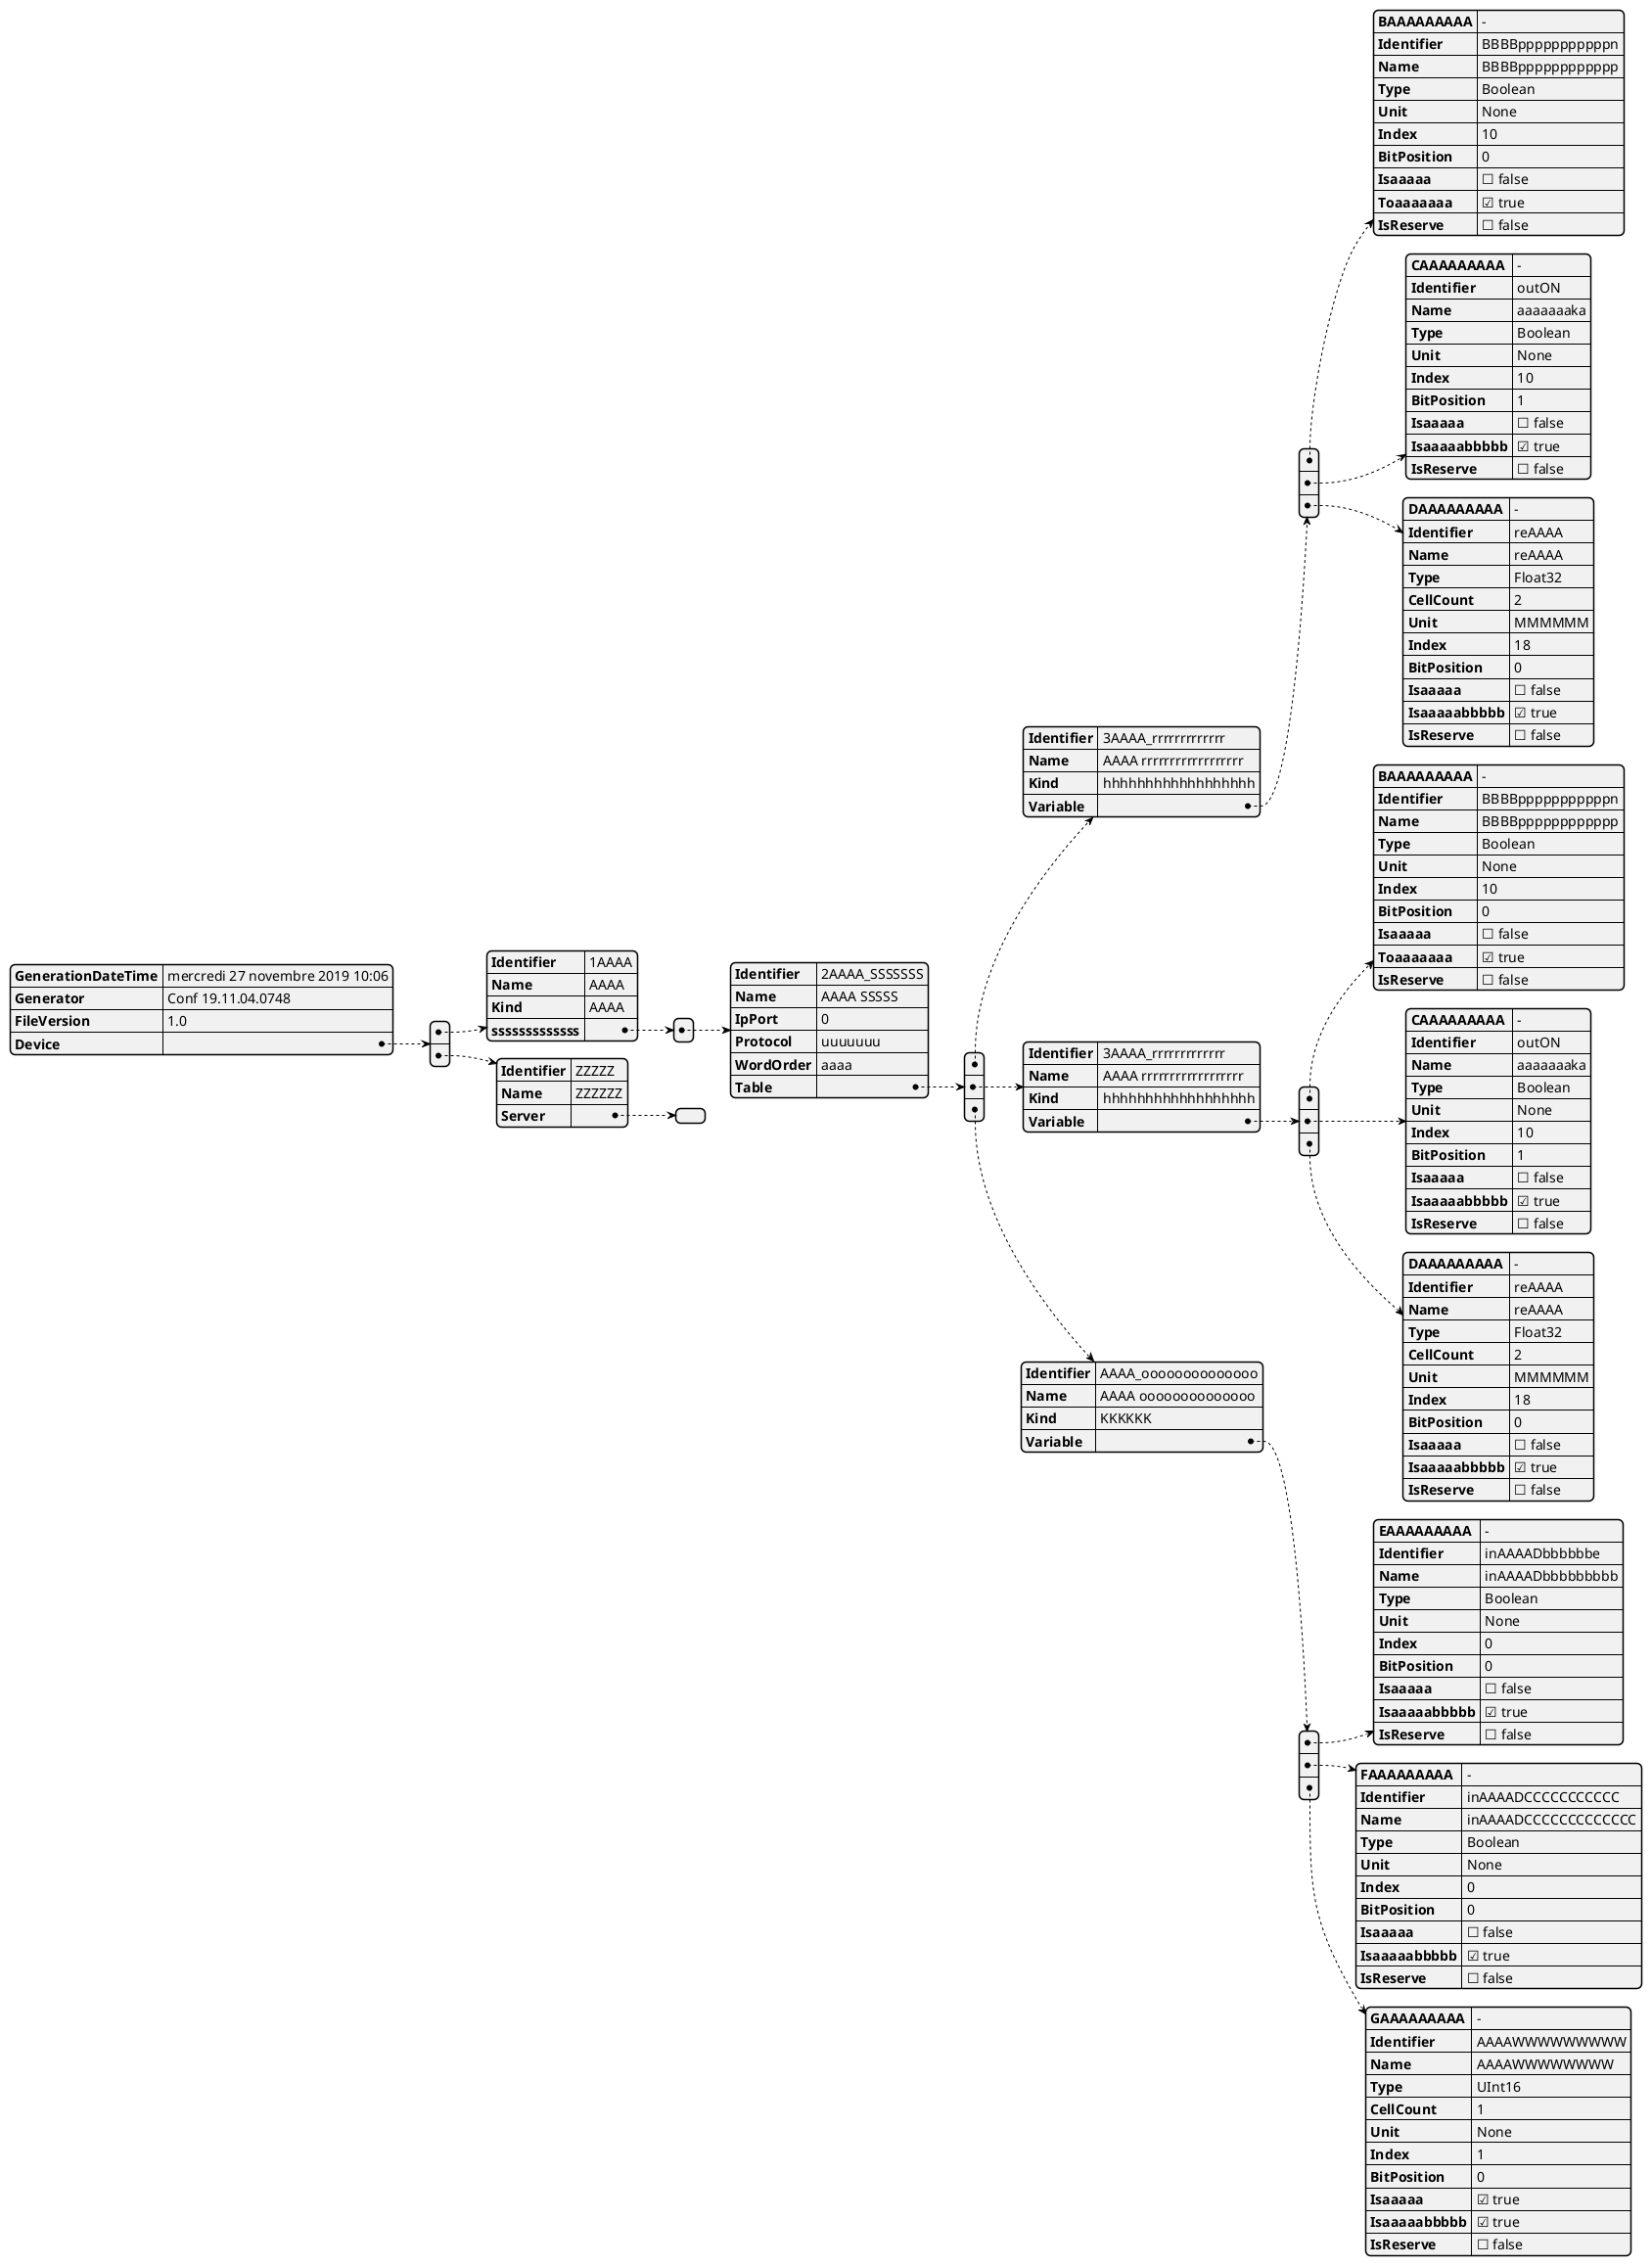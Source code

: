 {
  "sha1": "6oo443yqa4hbi1qs1bj1kuffn5vu4cj",
  "insertion": {
    "when": "2024-05-30T20:48:20.994Z",
    "url": "https://support.oneskyapp.com/hc/en-us/articles/208047697-JSON-sample-files",
    "user": "plantuml@gmail.com"
  }
}
@startjson
{
   "GenerationDateTime":"mercredi 27 novembre 2019 10:06",
   "Generator":"Conf 19.11.04.0748",
   "FileVersion":"1.0",
   "Device":[
      {
         "Identifier":"1AAAA",
         "Name":"AAAA",
         "Kind":"AAAA",
         "sssssssssssss":[
            {
               "Identifier":"2AAAA_SSSSSSS",
               "Name":"AAAA SSSSS",
               "IpPort":0,
               "Protocol":"uuuuuuu",
               "WordOrder":"aaaa",
               "Table":[
                  {
                     "Identifier":"3AAAA_rrrrrrrrrrrrr",
                     "Name":"AAAA rrrrrrrrrrrrrrrrrr",
                     "Kind":"hhhhhhhhhhhhhhhhhh",
                     "Variable":[
                        {
                           "BAAAAAAAAA":"-",
                           "Identifier":"BBBBpppppppppppn",
                           "Name":"BBBBpppppppppppp",
                           "Type":"Boolean",
                           "Unit":"None",
                           "Index":10,
                           "BitPosition":0,
                           "Isaaaaa":false,
                           "Toaaaaaaa":true,
                           "IsReserve":false
                        },
                        {
                           "CAAAAAAAAA":"-",
                           "Identifier":"outON",
                           "Name":"aaaaaaaka",
                           "Type":"Boolean",
                           "Unit":"None",
                           "Index":10,
                           "BitPosition":1,
                           "Isaaaaa":false,
                           "Isaaaaabbbbb":true,
                           "IsReserve":false
                        },
                        {
                           "DAAAAAAAAA":"-",
                           "Identifier":"reAAAA",
                           "Name":"reAAAA",
                           "Type":"Float32",
                           "CellCount":2,
                           "Unit":"MMMMMM",
                           "Index":18,
                           "BitPosition":0,
                           "Isaaaaa":false,
                           "Isaaaaabbbbb":true,
                           "IsReserve":false
                        }
                     ]
                  },                  {
                     "Identifier":"3AAAA_rrrrrrrrrrrrr",
                     "Name":"AAAA rrrrrrrrrrrrrrrrrr",
                     "Kind":"hhhhhhhhhhhhhhhhhh",
                     "Variable":[
                        {
                           "BAAAAAAAAA":"-",
                           "Identifier":"BBBBpppppppppppn",
                           "Name":"BBBBpppppppppppp",
                           "Type":"Boolean",
                           "Unit":"None",
                           "Index":10,
                           "BitPosition":0,
                           "Isaaaaa":false,
                           "Toaaaaaaa":true,
                           "IsReserve":false
                        },
                        {
                           "CAAAAAAAAA":"-",
                           "Identifier":"outON",
                           "Name":"aaaaaaaka",
                           "Type":"Boolean",
                           "Unit":"None",
                           "Index":10,
                           "BitPosition":1,
                           "Isaaaaa":false,
                           "Isaaaaabbbbb":true,
                           "IsReserve":false
                        },
                        {
                           "DAAAAAAAAA":"-",
                           "Identifier":"reAAAA",
                           "Name":"reAAAA",
                           "Type":"Float32",
                           "CellCount":2,
                           "Unit":"MMMMMM",
                           "Index":18,
                           "BitPosition":0,
                           "Isaaaaa":false,
                           "Isaaaaabbbbb":true,
                           "IsReserve":false
                        }
                     ]
                  },
                  {
                     "Identifier":"AAAA_oooooooooooooo",
                     "Name":"AAAA oooooooooooooo",
                     "Kind":"KKKKKK",
                     "Variable":[
                        {
                           "EAAAAAAAAA":"-",
                           "Identifier":"inAAAADbbbbbbe",
                           "Name":"inAAAADbbbbbbbbb",
                           "Type":"Boolean",
                           "Unit":"None",
                           "Index":0,
                           "BitPosition":0,
                           "Isaaaaa":false,
                           "Isaaaaabbbbb":true,
                           "IsReserve":false
                        },
                        {
                           "FAAAAAAAAA":"-",
                           "Identifier":"inAAAADCCCCCCCCCCC",
                           "Name":"inAAAADCCCCCCCCCCCCC",
                           "Type":"Boolean",
                           "Unit":"None",
                           "Index":0,
                           "BitPosition":0,
                           "Isaaaaa":false,
                           "Isaaaaabbbbb":true,
                           "IsReserve":false
                        },
                        {
                           "GAAAAAAAAA":"-",
                           "Identifier":"AAAAWWWWWWWWW",
                           "Name":"AAAAWWWWWWWW",
                           "Type":"UInt16",
                           "CellCount":1,
                           "Unit":"None",
                           "Index":1,
                           "BitPosition":0,
                           "Isaaaaa":true,
                           "Isaaaaabbbbb":true,
                           "IsReserve":false
                        }
                     ]
                  }
               ]
            }
         ]
      },
      {
         "Identifier":"ZZZZZ",
         "Name":"ZZZZZZ",
         "Server":[
            
         ]
      }
   ]
}
@endjson
